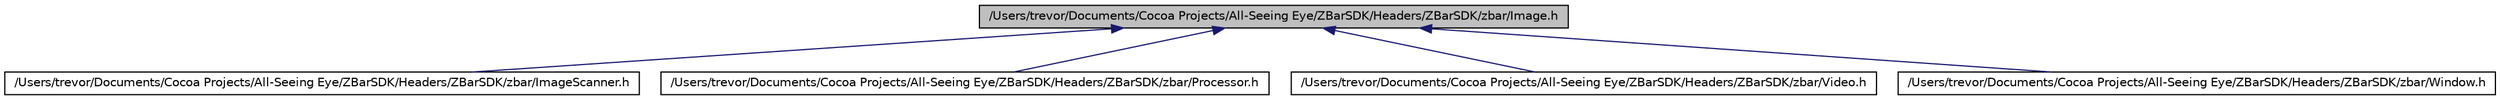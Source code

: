 digraph G
{
  edge [fontname="Helvetica",fontsize="10",labelfontname="Helvetica",labelfontsize="10"];
  node [fontname="Helvetica",fontsize="10",shape=record];
  Node1 [label="/Users/trevor/Documents/Cocoa Projects/All-Seeing Eye/ZBarSDK/Headers/ZBarSDK/zbar/Image.h",height=0.2,width=0.4,color="black", fillcolor="grey75", style="filled" fontcolor="black"];
  Node1 -> Node2 [dir=back,color="midnightblue",fontsize="10",style="solid"];
  Node2 [label="/Users/trevor/Documents/Cocoa Projects/All-Seeing Eye/ZBarSDK/Headers/ZBarSDK/zbar/ImageScanner.h",height=0.2,width=0.4,color="black", fillcolor="white", style="filled",URL="$_image_scanner_8h.html"];
  Node1 -> Node3 [dir=back,color="midnightblue",fontsize="10",style="solid"];
  Node3 [label="/Users/trevor/Documents/Cocoa Projects/All-Seeing Eye/ZBarSDK/Headers/ZBarSDK/zbar/Processor.h",height=0.2,width=0.4,color="black", fillcolor="white", style="filled",URL="$_processor_8h.html"];
  Node1 -> Node4 [dir=back,color="midnightblue",fontsize="10",style="solid"];
  Node4 [label="/Users/trevor/Documents/Cocoa Projects/All-Seeing Eye/ZBarSDK/Headers/ZBarSDK/zbar/Video.h",height=0.2,width=0.4,color="black", fillcolor="white", style="filled",URL="$_video_8h.html"];
  Node1 -> Node5 [dir=back,color="midnightblue",fontsize="10",style="solid"];
  Node5 [label="/Users/trevor/Documents/Cocoa Projects/All-Seeing Eye/ZBarSDK/Headers/ZBarSDK/zbar/Window.h",height=0.2,width=0.4,color="black", fillcolor="white", style="filled",URL="$_window_8h.html"];
}
